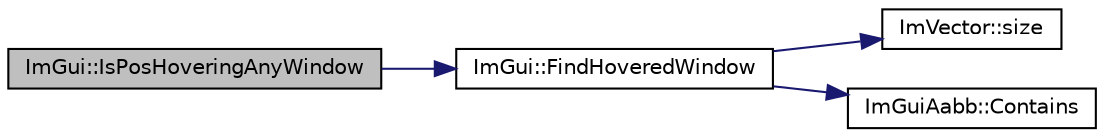 digraph "ImGui::IsPosHoveringAnyWindow"
{
 // INTERACTIVE_SVG=YES
  edge [fontname="Helvetica",fontsize="10",labelfontname="Helvetica",labelfontsize="10"];
  node [fontname="Helvetica",fontsize="10",shape=record];
  rankdir="LR";
  Node1 [label="ImGui::IsPosHoveringAnyWindow",height=0.2,width=0.4,color="black", fillcolor="grey75", style="filled" fontcolor="black"];
  Node1 -> Node2 [color="midnightblue",fontsize="10",style="solid",fontname="Helvetica"];
  Node2 [label="ImGui::FindHoveredWindow",height=0.2,width=0.4,color="black", fillcolor="white", style="filled",URL="$namespace_im_gui.html#ab2a168bec66c57b4c1f9f6b2398a7ddf"];
  Node2 -> Node3 [color="midnightblue",fontsize="10",style="solid",fontname="Helvetica"];
  Node3 [label="ImVector::size",height=0.2,width=0.4,color="black", fillcolor="white", style="filled",URL="$class_im_vector.html#aca1e71e6792c7e319fc0df78bf2cbc5f"];
  Node2 -> Node4 [color="midnightblue",fontsize="10",style="solid",fontname="Helvetica"];
  Node4 [label="ImGuiAabb::Contains",height=0.2,width=0.4,color="black", fillcolor="white", style="filled",URL="$struct_im_gui_aabb.html#abaaac47a27f3fcc4b8e4c7051b2a70c3"];
}
